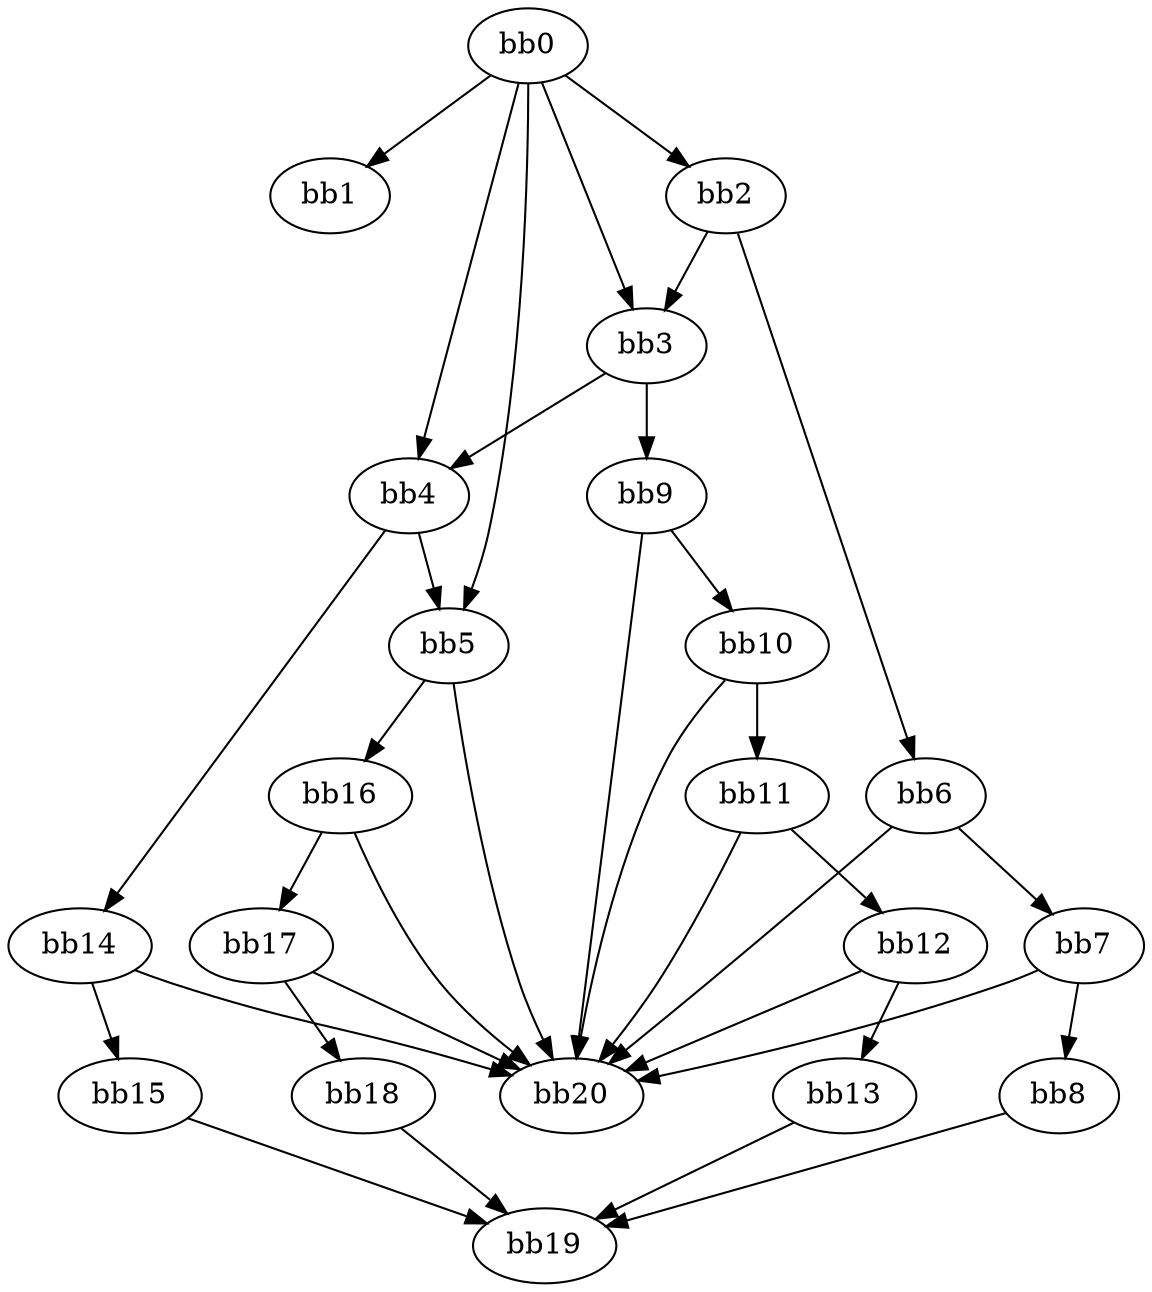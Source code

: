 digraph {
    0 [ label = "bb0\l" ]
    1 [ label = "bb1\l" ]
    2 [ label = "bb2\l" ]
    3 [ label = "bb3\l" ]
    4 [ label = "bb4\l" ]
    5 [ label = "bb5\l" ]
    6 [ label = "bb6\l" ]
    7 [ label = "bb7\l" ]
    8 [ label = "bb8\l" ]
    9 [ label = "bb9\l" ]
    10 [ label = "bb10\l" ]
    11 [ label = "bb11\l" ]
    12 [ label = "bb12\l" ]
    13 [ label = "bb13\l" ]
    14 [ label = "bb14\l" ]
    15 [ label = "bb15\l" ]
    16 [ label = "bb16\l" ]
    17 [ label = "bb17\l" ]
    18 [ label = "bb18\l" ]
    19 [ label = "bb19\l" ]
    20 [ label = "bb20\l" ]
    0 -> 1 [ ]
    0 -> 2 [ ]
    0 -> 3 [ ]
    0 -> 4 [ ]
    0 -> 5 [ ]
    2 -> 3 [ ]
    2 -> 6 [ ]
    3 -> 4 [ ]
    3 -> 9 [ ]
    4 -> 5 [ ]
    4 -> 14 [ ]
    5 -> 16 [ ]
    5 -> 20 [ ]
    6 -> 7 [ ]
    6 -> 20 [ ]
    7 -> 8 [ ]
    7 -> 20 [ ]
    8 -> 19 [ ]
    9 -> 10 [ ]
    9 -> 20 [ ]
    10 -> 11 [ ]
    10 -> 20 [ ]
    11 -> 12 [ ]
    11 -> 20 [ ]
    12 -> 13 [ ]
    12 -> 20 [ ]
    13 -> 19 [ ]
    14 -> 15 [ ]
    14 -> 20 [ ]
    15 -> 19 [ ]
    16 -> 17 [ ]
    16 -> 20 [ ]
    17 -> 18 [ ]
    17 -> 20 [ ]
    18 -> 19 [ ]
}

